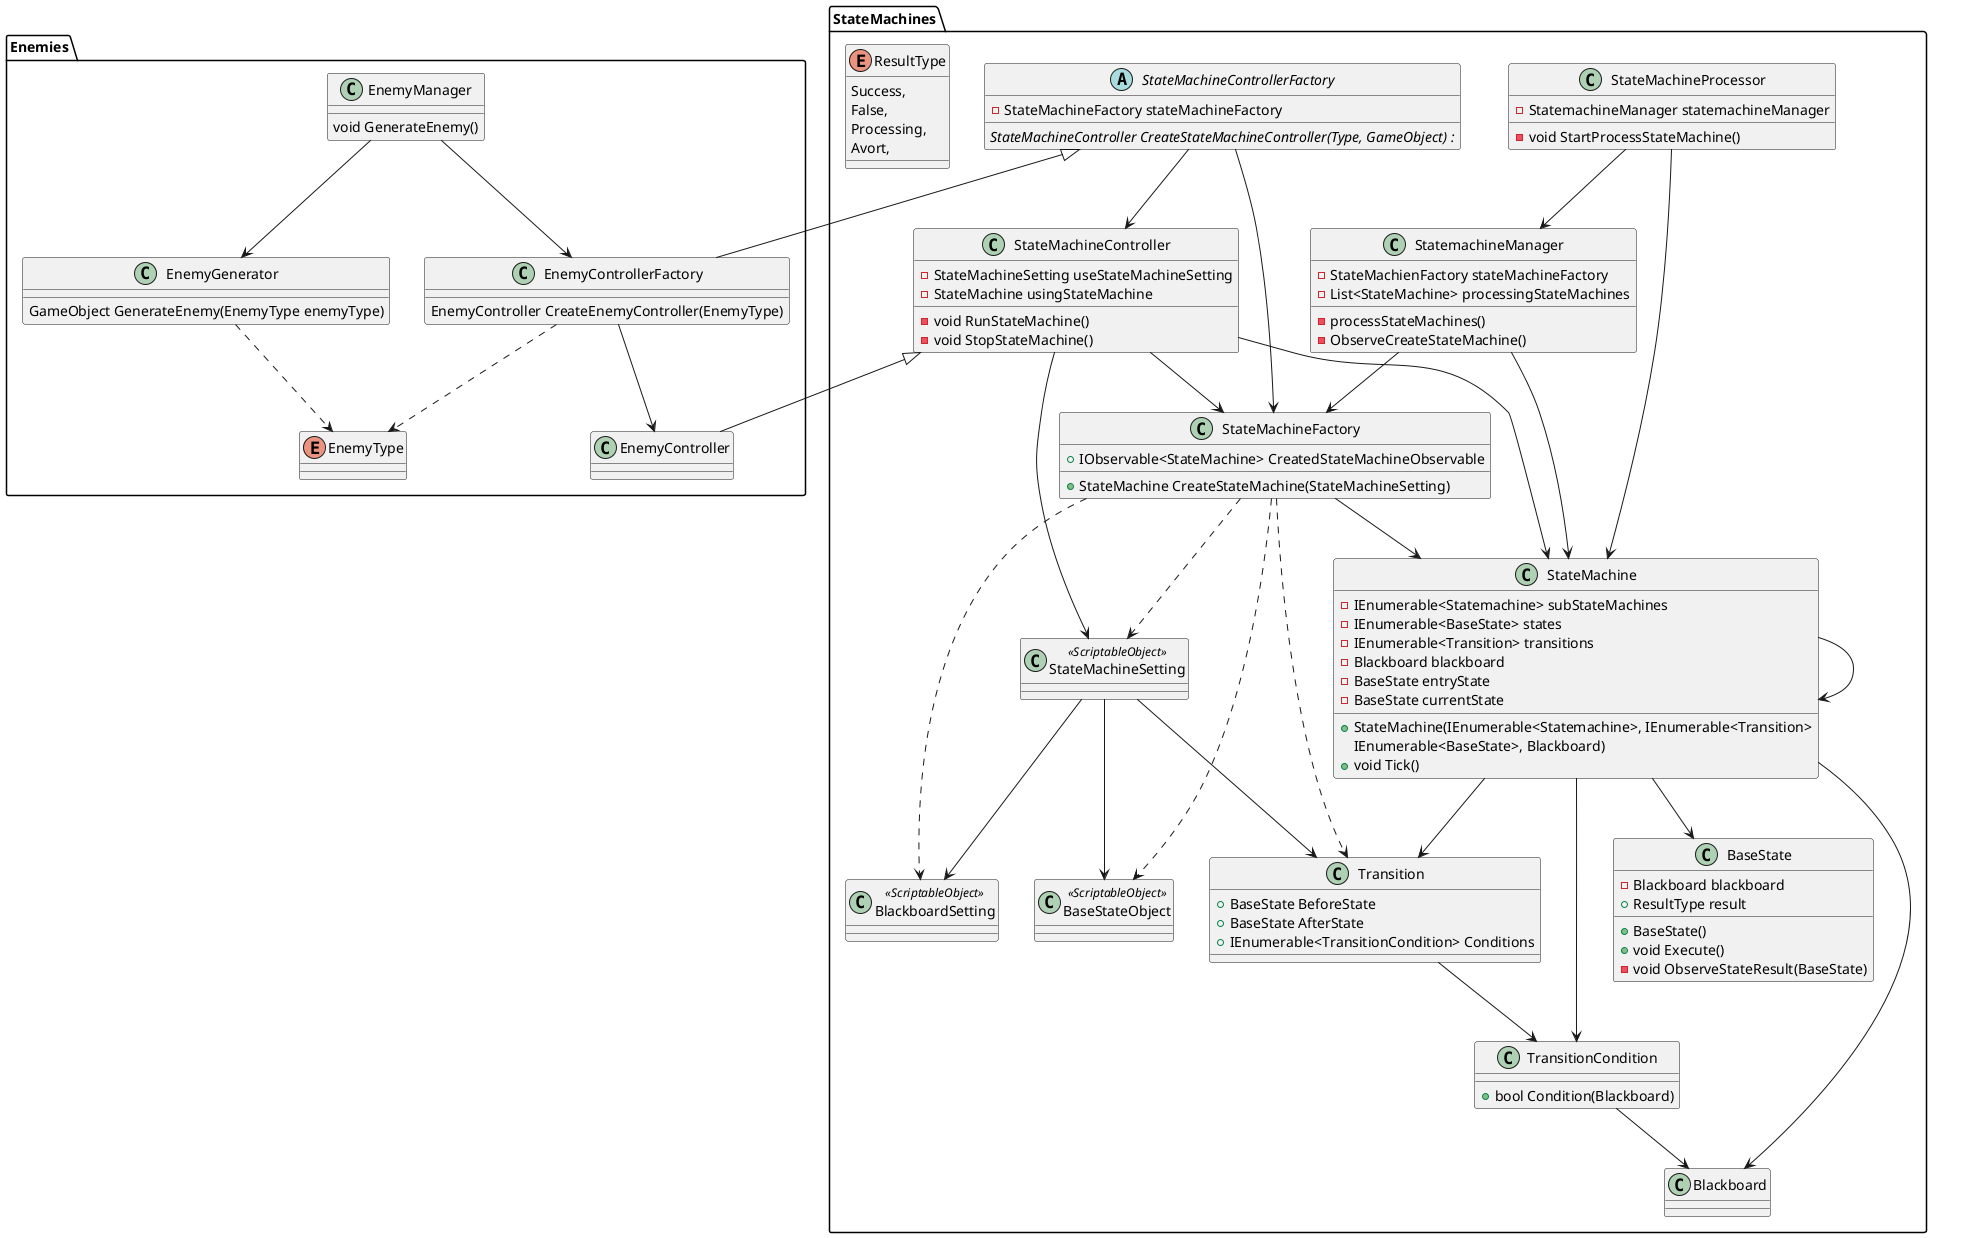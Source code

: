 ﻿@startuml StateMachine

namespace StateMachines{
    class StatemachineManager{
        -StateMachienFactory stateMachineFactory
        -List<StateMachine> processingStateMachines
        -processStateMachines()
        -ObserveCreateStateMachine()
    }
    class StateMachineFactory{
        +IObservable<StateMachine> CreatedStateMachineObservable
        +StateMachine CreateStateMachine(StateMachineSetting)
    }
    class StateMachineController{
        -StateMachineSetting useStateMachineSetting
        -StateMachine usingStateMachine
        -void RunStateMachine()
        -void StopStateMachine()
    }
    abstract StateMachineControllerFactory{
        -StateMachineFactory stateMachineFactory
        {abstract} StateMachineController CreateStateMachineController(Type, GameObject) : 
    }
    class StateMachineProcessor{
        -StatemachineManager statemachineManager
        -void StartProcessStateMachine()
    }

    class StateMachine{
        -IEnumerable<Statemachine> subStateMachines
        -IEnumerable<BaseState> states
        -IEnumerable<Transition> transitions
        -Blackboard blackboard
        -BaseState entryState
        -BaseState currentState
        +StateMachine(IEnumerable<Statemachine>, IEnumerable<Transition>
            IEnumerable<BaseState>, Blackboard)
        +void Tick()
    }
    class BaseState{
        -Blackboard blackboard
        +ResultType result
        +BaseState()
        +void Execute()
        -void ObserveStateResult(BaseState)
    }
    class Transition{
        +BaseState BeforeState
        +BaseState AfterState
        +IEnumerable<TransitionCondition> Conditions
    }
    class TransitionCondition{
        +bool Condition(Blackboard)
    }
    class Blackboard
    
    class StateMachineSetting<<ScriptableObject>>
    class BaseStateObject<<ScriptableObject>>
    class BlackboardSetting<<ScriptableObject>>

    enum ResultType{
        Success,
        False,
        Processing,
        Avort,
    }

    StatemachineManager-->StateMachine
    StatemachineManager-->StateMachineFactory

    StateMachineController-->StateMachine
    StateMachineController-->StateMachineFactory
    StateMachineController-->StateMachineSetting

    StateMachineFactory-->StateMachine
    StateMachineFactory..>StateMachineSetting
    StateMachineFactory..>BaseStateObject
    StateMachineFactory..>Transition
    StateMachineFactory..>BlackboardSetting

    StateMachineControllerFactory-->StateMachineController
    StateMachineControllerFactory-->StateMachineFactory

    StateMachineProcessor-->StatemachineManager
    StateMachineProcessor-->StateMachine

    StateMachine-->StateMachine
    StateMachine-->BaseState
    StateMachine-->Transition
    StateMachine-->TransitionCondition
    StateMachine-->Blackboard

    StateMachineSetting-->BaseStateObject
    StateMachineSetting-->BlackboardSetting
    StateMachineSetting-->Transition
    Transition-->TransitionCondition

    TransitionCondition-->Blackboard
}

namespace Enemies{
    class EnemyManager{
        void GenerateEnemy()
    }
    class EnemyGenerator{
        GameObject GenerateEnemy(EnemyType enemyType)
    }
    class EnemyControllerFactory{
        EnemyController CreateEnemyController(EnemyType)
    }
    class EnemyController
    enum EnemyType

    EnemyManager-->EnemyGenerator
    EnemyManager-->EnemyControllerFactory
    EnemyControllerFactory-->EnemyController

    EnemyGenerator..>EnemyType
    EnemyControllerFactory..>EnemyType
}

StateMachines.StateMachineController<|--Enemies.EnemyController
StateMachines.StateMachineControllerFactory<|--Enemies.EnemyControllerFactory

@enduml

class StateMachineManager{
        StateMachineFactory stateMachineFactory
        IEnumalable<StateMachine> instancedStateMachines
        void ProcessStateMachine()
    }
    class StateMachineFactory{
        IObsrervable<StateMachineController> createdControllerObservable
        StateMachine CreateStateMachine(StateMachine stateMachine)
    }
    abstract class BaseState{
        List<Transition> transitionList
        Blackboard blackboard
        void FinishState()
    }
    class StateMachine{
        List<TransitionList> transitionList
        StateMachine subStateMachine
        BaseState entryState
        BaseState currentState
        Blackboard blackboard
        void CheckTransition()
        void ChangeState()
    }
    class StateMachineController{
        StateMachineType stateMachineType
        StateMachine useStateMachine
        StateMachineController(Type stateMachineType)
    }
    class Transition{
        BaseState nextState
        Func<BlackboardKeyType, bool> CanTransition
    }
    class Blackboard{
        Dictionary<BlackboardKeyType, Object> keyDictionary
    }
    enum BlackboardKeyType
    enum StateMachineType
    enum StateType

    StateMachineManager-->StateMachineFactory
    StateMachineManager-->StateMachine
    StateMachineController-->StateMachineFactory
    StateMachineFactory-->StateMachine

    StateMachineController-->StateMachine
    StateMachine-->StateMachine
    StateMachine-->BaseState
    StateMachine-->Transition
    StateMachine-->Blackboard
    BaseState-->Transition
    BaseState-->Blackboard
